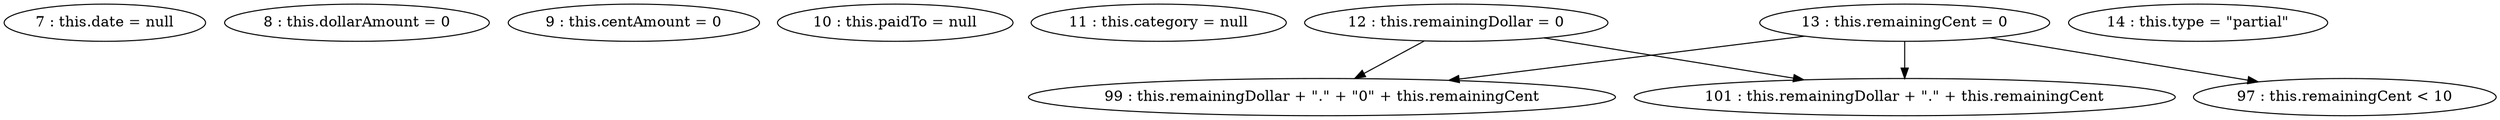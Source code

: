 digraph G {
"7 : this.date = null"
"8 : this.dollarAmount = 0"
"9 : this.centAmount = 0"
"10 : this.paidTo = null"
"11 : this.category = null"
"12 : this.remainingDollar = 0"
"12 : this.remainingDollar = 0" -> "101 : this.remainingDollar + \".\" + this.remainingCent"
"12 : this.remainingDollar = 0" -> "99 : this.remainingDollar + \".\" + \"0\" + this.remainingCent"
"13 : this.remainingCent = 0"
"13 : this.remainingCent = 0" -> "101 : this.remainingDollar + \".\" + this.remainingCent"
"13 : this.remainingCent = 0" -> "99 : this.remainingDollar + \".\" + \"0\" + this.remainingCent"
"13 : this.remainingCent = 0" -> "97 : this.remainingCent < 10"
"14 : this.type = \"partial\""
"97 : this.remainingCent < 10"
"99 : this.remainingDollar + \".\" + \"0\" + this.remainingCent"
"101 : this.remainingDollar + \".\" + this.remainingCent"
}